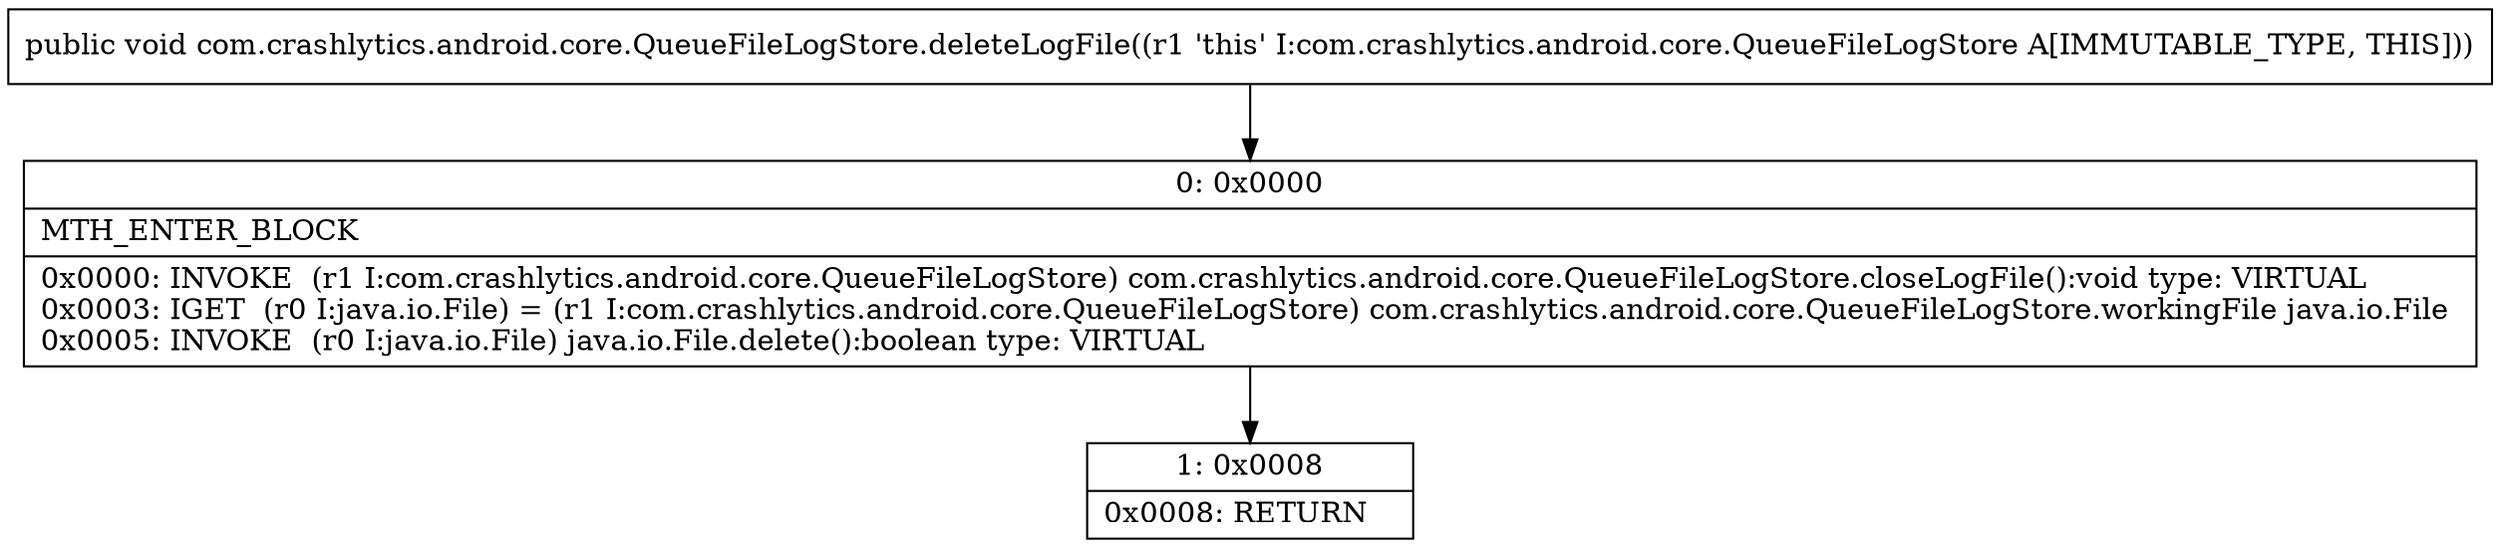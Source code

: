 digraph "CFG forcom.crashlytics.android.core.QueueFileLogStore.deleteLogFile()V" {
Node_0 [shape=record,label="{0\:\ 0x0000|MTH_ENTER_BLOCK\l|0x0000: INVOKE  (r1 I:com.crashlytics.android.core.QueueFileLogStore) com.crashlytics.android.core.QueueFileLogStore.closeLogFile():void type: VIRTUAL \l0x0003: IGET  (r0 I:java.io.File) = (r1 I:com.crashlytics.android.core.QueueFileLogStore) com.crashlytics.android.core.QueueFileLogStore.workingFile java.io.File \l0x0005: INVOKE  (r0 I:java.io.File) java.io.File.delete():boolean type: VIRTUAL \l}"];
Node_1 [shape=record,label="{1\:\ 0x0008|0x0008: RETURN   \l}"];
MethodNode[shape=record,label="{public void com.crashlytics.android.core.QueueFileLogStore.deleteLogFile((r1 'this' I:com.crashlytics.android.core.QueueFileLogStore A[IMMUTABLE_TYPE, THIS])) }"];
MethodNode -> Node_0;
Node_0 -> Node_1;
}

